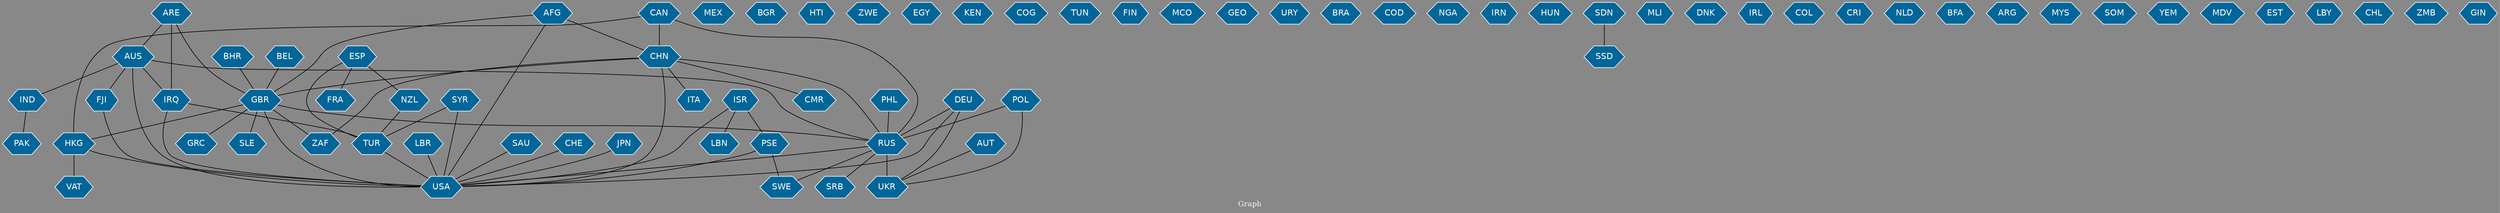 // Countries together in item graph
graph {
	graph [bgcolor="#888888" fontcolor=white fontsize=12 label="Graph" outputorder=edgesfirst overlap=prism]
	node [color=white fillcolor="#006699" fontcolor=white fontname=Helvetica shape=hexagon style=filled]
	edge [arrowhead=open color=black fontcolor=white fontname=Courier fontsize=12]
		IRQ [label=IRQ]
		MEX [label=MEX]
		CAN [label=CAN]
		USA [label=USA]
		ZAF [label=ZAF]
		BGR [label=BGR]
		VAT [label=VAT]
		SWE [label=SWE]
		SYR [label=SYR]
		GBR [label=GBR]
		HTI [label=HTI]
		ZWE [label=ZWE]
		RUS [label=RUS]
		UKR [label=UKR]
		EGY [label=EGY]
		KEN [label=KEN]
		ISR [label=ISR]
		HKG [label=HKG]
		TUR [label=TUR]
		CHN [label=CHN]
		FRA [label=FRA]
		COG [label=COG]
		TUN [label=TUN]
		SLE [label=SLE]
		BEL [label=BEL]
		FIN [label=FIN]
		ITA [label=ITA]
		AUS [label=AUS]
		ESP [label=ESP]
		MCO [label=MCO]
		LBR [label=LBR]
		LBN [label=LBN]
		DEU [label=DEU]
		GEO [label=GEO]
		SRB [label=SRB]
		AFG [label=AFG]
		URY [label=URY]
		IND [label=IND]
		PAK [label=PAK]
		BRA [label=BRA]
		COD [label=COD]
		POL [label=POL]
		NGA [label=NGA]
		IRN [label=IRN]
		HUN [label=HUN]
		SAU [label=SAU]
		CHE [label=CHE]
		SSD [label=SSD]
		SDN [label=SDN]
		PHL [label=PHL]
		NZL [label=NZL]
		PSE [label=PSE]
		JPN [label=JPN]
		MLI [label=MLI]
		DNK [label=DNK]
		IRL [label=IRL]
		COL [label=COL]
		CRI [label=CRI]
		NLD [label=NLD]
		BFA [label=BFA]
		BHR [label=BHR]
		CMR [label=CMR]
		ARG [label=ARG]
		GRC [label=GRC]
		MYS [label=MYS]
		SOM [label=SOM]
		YEM [label=YEM]
		MDV [label=MDV]
		ARE [label=ARE]
		EST [label=EST]
		AUT [label=AUT]
		LBY [label=LBY]
		FJI [label=FJI]
		CHL [label=CHL]
		ZMB [label=ZMB]
		GIN [label=GIN]
			HKG -- USA [weight=8]
			PSE -- SWE [weight=1]
			ARE -- GBR [weight=1]
			SYR -- USA [weight=4]
			DEU -- UKR [weight=2]
			ISR -- PSE [weight=2]
			SYR -- TUR [weight=6]
			DEU -- RUS [weight=2]
			IND -- PAK [weight=2]
			CAN -- HKG [weight=1]
			CHN -- USA [weight=8]
			AUS -- USA [weight=2]
			AFG -- CHN [weight=2]
			CHN -- GBR [weight=5]
			IRQ -- USA [weight=1]
			ESP -- FRA [weight=2]
			HKG -- VAT [weight=1]
			AUS -- IND [weight=2]
			BHR -- GBR [weight=1]
			AUS -- FJI [weight=1]
			ESP -- TUR [weight=1]
			AUT -- UKR [weight=1]
			GBR -- HKG [weight=1]
			ARE -- IRQ [weight=1]
			AFG -- GBR [weight=1]
			CHN -- CMR [weight=3]
			AUS -- IRQ [weight=1]
			CHN -- ITA [weight=1]
			JPN -- USA [weight=1]
			NZL -- TUR [weight=1]
			CAN -- CHN [weight=3]
			CAN -- RUS [weight=1]
			FJI -- USA [weight=1]
			GBR -- SLE [weight=1]
			AUS -- RUS [weight=1]
			CHE -- USA [weight=1]
			CHN -- RUS [weight=1]
			GBR -- ZAF [weight=2]
			RUS -- USA [weight=2]
			PHL -- RUS [weight=1]
			DEU -- USA [weight=1]
			RUS -- UKR [weight=12]
			RUS -- SRB [weight=1]
			ESP -- NZL [weight=1]
			LBR -- USA [weight=2]
			ISR -- USA [weight=2]
			CHN -- ZAF [weight=3]
			SDN -- SSD [weight=1]
			POL -- UKR [weight=1]
			GBR -- RUS [weight=1]
			POL -- RUS [weight=1]
			GBR -- GRC [weight=1]
			TUR -- USA [weight=3]
			PSE -- USA [weight=1]
			RUS -- SWE [weight=3]
			IRQ -- TUR [weight=1]
			BEL -- GBR [weight=1]
			GBR -- USA [weight=5]
			ISR -- LBN [weight=1]
			AFG -- USA [weight=1]
			ARE -- AUS [weight=1]
			SAU -- USA [weight=1]
}